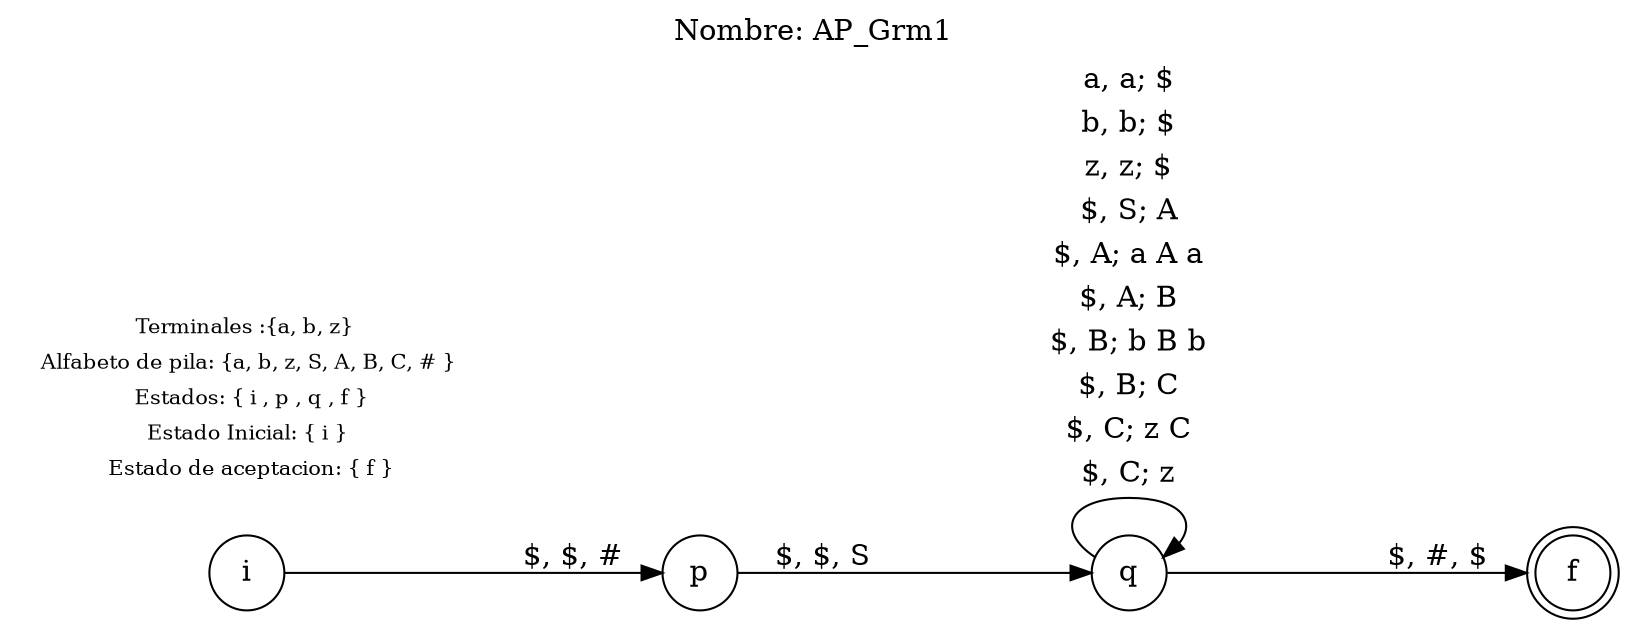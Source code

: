 digraph G{
rankdir=LR
G[label="i",shape="circle"]
H[label="p",shape="circle"]
I[label="q",shape="circle"]
J[label="f",shape="doublecircle"]
G -> H [label="$, $, #"]
H -> I [label="$, $, S"]
I -> J [label="$, #, $"]
I -> I [label=<<TABLE BORDER="0" border = "0" cellborder = "0">
<tr><td>a, a; $</td></tr>
<tr><td>b, b; $</td></tr>
<tr><td>z, z; $</td></tr>
<tr><td>$, S; A</td></tr> 
<tr><td>$, A; a A a</td></tr> 
<tr><td>$, A; B</td></tr> 
<tr><td>$, B; b B b</td></tr> 
<tr><td>$, B; C</td></tr> 
<tr><td>$, C; z C</td></tr> 
<tr><td>$, C; z</td></tr> 
</TABLE>>]
tabla[shape = plaintext, fontsize = 10, label = <
<TABLE BORDER="0" border = "0" cellborder = "0">
"<tr><td> Terminales :{a, b, z}  </td></tr>
<tr><td> Alfabeto de pila: {a, b, z, S, A, B, C, # } </td></tr>
<tr><td> Estados: { i , p , q , f }</td></tr>
<tr><td> Estado Inicial: { i } </td></tr>
<tr><td> Estado de aceptacion: { f }</td></tr>
</TABLE>
>];labelloc="t";label="Nombre: AP_Grm1";
}